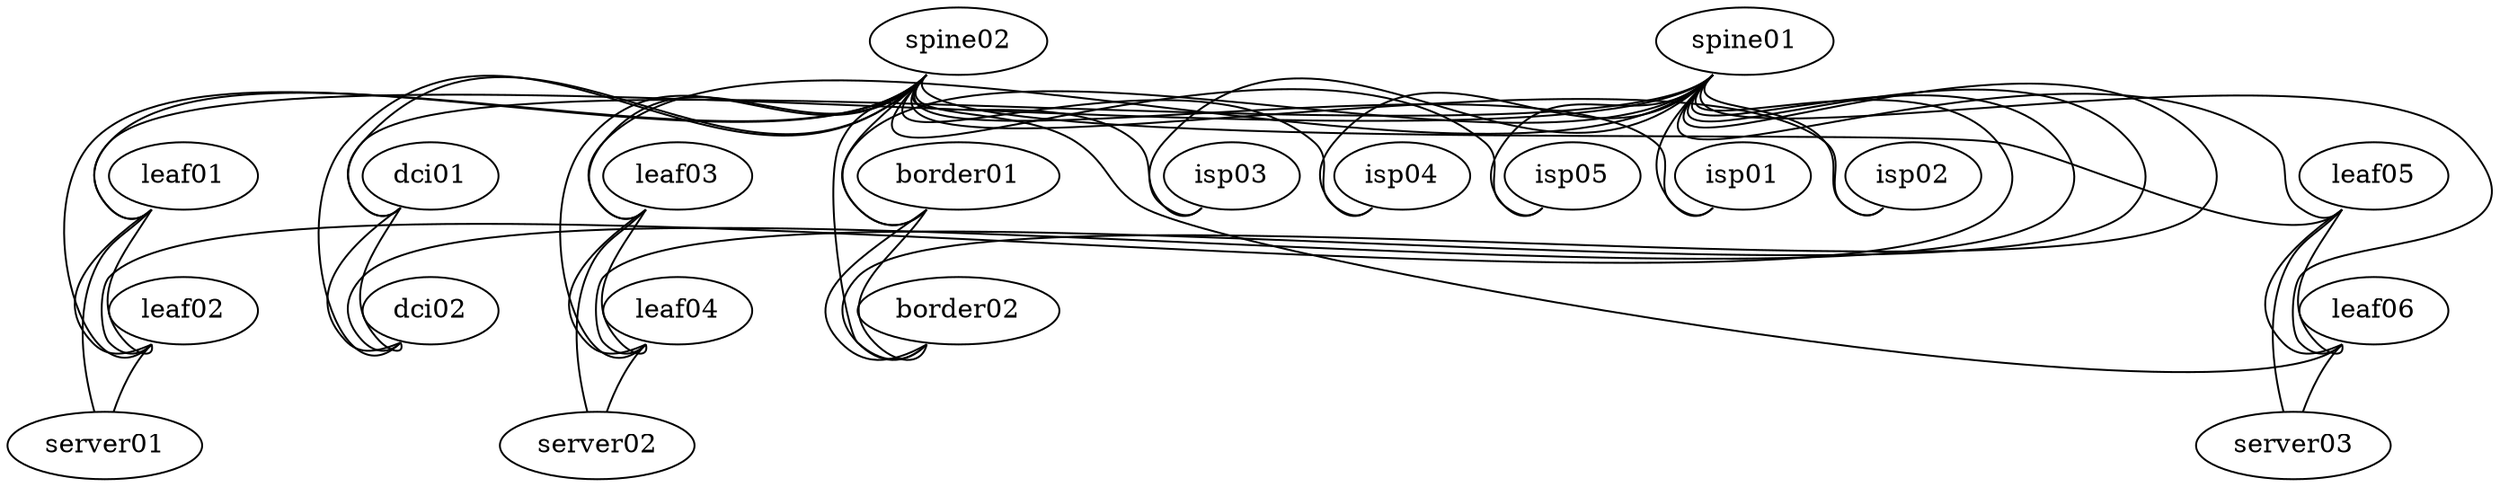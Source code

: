 graph site {
 "spine01" [function="spine" os="CumulusCommunity/cumulus-vx" version="3.7.6" memory="768" config="./helper_scripts/extra_switch_config.sh" mgmt_ip="192.168.200.21"]
 "spine02" [function="spine" os="CumulusCommunity/cumulus-vx" version="3.7.6" memory="768" config="./helper_scripts/extra_switch_config.sh" mgmt_ip="192.168.200.22"]
 "border01" [function="leaf" os="CumulusCommunity/cumulus-vx" version="3.7.6" memory="768" config="./helper_scripts/extra_switch_config.sh" mgmt_ip="192.168.200.9"]
 "border02" [function="leaf" os="CumulusCommunity/cumulus-vx" version="3.7.6" memory="768" config="./helper_scripts/extra_switch_config.sh" mgmt_ip="192.168.200.10"]
 "dci01" [function="leaf" os="CumulusCommunity/cumulus-vx" version="3.7.6" memory="768" config="./helper_scripts/extra_switch_config.sh" mgmt_ip="192.168.200.7"]
 "dci02" [function="leaf" os="CumulusCommunity/cumulus-vx" version="3.7.6" memory="768" config="./helper_scripts/extra_switch_config.sh" mgmt_ip="192.168.200.8"]
 "leaf01" [function="leaf" os="CumulusCommunity/cumulus-vx" version="3.7.6" memory="768" config="./helper_scripts/extra_switch_config.sh" mgmt_ip="192.168.200.1"]
 "leaf02" [function="leaf" os="CumulusCommunity/cumulus-vx" version="3.7.6" memory="768" config="./helper_scripts/extra_switch_config.sh" mgmt_ip="192.168.200.2"]
 "leaf03" [function="leaf" os="CumulusCommunity/cumulus-vx" version="3.7.6" memory="768" config="./helper_scripts/extra_switch_config.sh" mgmt_ip="192.168.200.3"]
 "leaf04" [function="leaf" os="CumulusCommunity/cumulus-vx" version="3.7.6" memory="768" config="./helper_scripts/extra_switch_config.sh" mgmt_ip="192.168.200.4"]
 "leaf05" [function="leaf" os="CumulusCommunity/cumulus-vx" version="3.7.6" memory="768" config="./helper_scripts/extra_switch_config.sh" mgmt_ip="192.168.200.5"]
 "leaf06" [function="leaf" os="CumulusCommunity/cumulus-vx" version="3.7.6" memory="768" config="./helper_scripts/extra_switch_config.sh" mgmt_ip="192.168.200.6"]
 "isp01" [function="leaf" os="CumulusCommunity/cumulus-vx" version="3.7.6" memory="768" config="./helper_scripts/extra_switch_config.sh" mgmt_ip="192.168.200.11"]
 "isp02" [function="leaf" os="CumulusCommunity/cumulus-vx" version="3.7.6" memory="768" config="./helper_scripts/extra_switch_config.sh" mgmt_ip="192.168.200.12"]
 "isp03" [function="leaf" os="CumulusCommunity/cumulus-vx" version="3.7.6" memory="768" config="./helper_scripts/extra_switch_config.sh" mgmt_ip="192.168.200.13"]
 "isp04" [function="leaf" os="CumulusCommunity/cumulus-vx" version="3.7.6" memory="768" config="./helper_scripts/extra_switch_config.sh" mgmt_ip="192.168.200.14"]
 "isp05" [function="leaf" os="CumulusCommunity/cumulus-vx" version="3.7.6" memory="768" config="./helper_scripts/extra_switch_config.sh" mgmt_ip="192.168.200.15"]

 "server01" [function="host" os="yk0/ubuntu-xenial" memory="768" config="./helper_scripts/extra_server_config.sh" mgmt_ip="192.168.200.31"]
 "server02" [function="host" os="yk0/ubuntu-xenial" memory="768" config="./helper_scripts/extra_server_config.sh" mgmt_ip="192.168.200.32"]
 "server03" [function="host" os="yk0/ubuntu-xenial" memory="768" config="./helper_scripts/extra_server_config.sh" mgmt_ip="192.168.200.33"]

 "spine01":"swp1" -- "leaf01":"swp49"
 "spine01":"swp2" -- "leaf02":"swp49"
 "spine01":"swp3" -- "leaf03":"swp49"
 "spine01":"swp4" -- "leaf04":"swp49"
 "spine01":"swp5" -- "leaf05":"swp49"
 "spine01":"swp6" -- "leaf06":"swp49"
 "spine01":"swp7" -- "dci01":"swp49"
 "spine01":"swp8" -- "dci02":"swp49"
 "spine01":"swp9" -- "border01":"swp49"
 "spine01":"swp10" -- "border02":"swp49"
 "spine01":"swp11" -- "isp01":"swp49"
 "spine01":"swp12" -- "isp02":"swp49"
 "spine01":"swp13" -- "isp03":"swp49"
 "spine01":"swp14" -- "isp04":"swp49"
 "spine01":"swp15" -- "isp05":"swp49"

 "spine02":"swp1" -- "leaf01":"swp50"
 "spine02":"swp2" -- "leaf02":"swp50"
 "spine02":"swp3" -- "leaf03":"swp50"
 "spine02":"swp4" -- "leaf04":"swp50"
 "spine02":"swp5" -- "leaf05":"swp50"
 "spine02":"swp6" -- "leaf06":"swp50"
 "spine02":"swp7" -- "dci01":"swp50"
 "spine02":"swp8" -- "dci02":"swp50"
 "spine02":"swp9" -- "border01":"swp50"
 "spine02":"swp10" -- "border02":"swp50"
 "spine02":"swp11" -- "isp01":"swp50"
 "spine02":"swp12" -- "isp02":"swp50"
 "spine02":"swp13" -- "isp03":"swp50"
 "spine02":"swp14" -- "isp04":"swp50"
 "spine02":"swp15" -- "isp05":"swp50"

 "leaf01":"swp51" -- "leaf02":"swp51"
 "leaf01":"swp52" -- "leaf02":"swp52"
 "leaf03":"swp51" -- "leaf04":"swp51"
 "leaf03":"swp52" -- "leaf04":"swp52"
 "leaf05":"swp51" -- "leaf06":"swp51"
 "leaf05":"swp52" -- "leaf06":"swp52"
 "dci01":"swp51" -- "dci02":"swp51"
 "dci01":"swp52" -- "dci02":"swp52"
 "border01":"swp51" -- "border02":"swp51"
 "border01":"swp52" -- "border02":"swp52"

 "leaf01":"swp1" -- "server01":"eth1"
 "leaf02":"swp1" -- "server01":"eth2"
 "leaf03":"swp1" -- "server02":"eth1"
 "leaf04":"swp1" -- "server02":"eth2"
 "leaf05":"swp1" -- "server03":"eth1"
 "leaf06":"swp1" -- "server03":"eth2"
}

